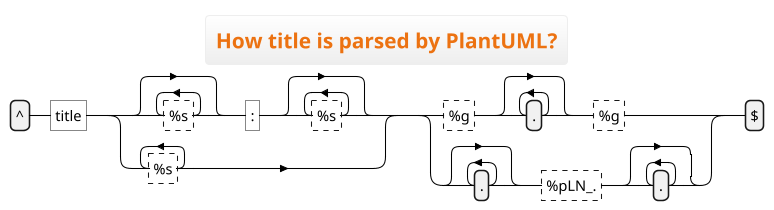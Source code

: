 ' Do not edit
' Theme Gallery
' autogenerated by script
'
@startregex
!theme aws-orange
title How title is parsed by PlantUML?
^title(?:[%s]*:[%s]*|[%s]+)(?:(?:[%g](.*)[%g])|(?:(.*[%pLN_.].*)))$
@endregex
